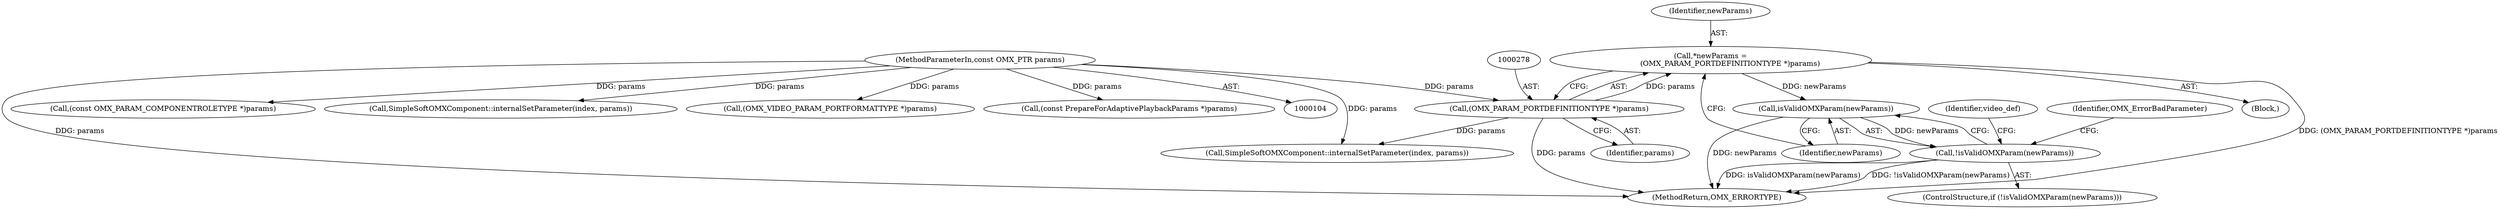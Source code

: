 digraph "0_Android_295c883fe3105b19bcd0f9e07d54c6b589fc5bff_40@pointer" {
"1000275" [label="(Call,*newParams =\n                 (OMX_PARAM_PORTDEFINITIONTYPE *)params)"];
"1000277" [label="(Call,(OMX_PARAM_PORTDEFINITIONTYPE *)params)"];
"1000106" [label="(MethodParameterIn,const OMX_PTR params)"];
"1000282" [label="(Call,isValidOMXParam(newParams))"];
"1000281" [label="(Call,!isValidOMXParam(newParams))"];
"1000282" [label="(Call,isValidOMXParam(newParams))"];
"1000275" [label="(Call,*newParams =\n                 (OMX_PARAM_PORTDEFINITIONTYPE *)params)"];
"1000281" [label="(Call,!isValidOMXParam(newParams))"];
"1000395" [label="(Call,SimpleSoftOMXComponent::internalSetParameter(index, params))"];
"1000289" [label="(Identifier,video_def)"];
"1000279" [label="(Identifier,params)"];
"1000286" [label="(Identifier,OMX_ErrorBadParameter)"];
"1000276" [label="(Identifier,newParams)"];
"1000120" [label="(Call,(const OMX_PARAM_COMPONENTROLETYPE *)params)"];
"1000400" [label="(Call,SimpleSoftOMXComponent::internalSetParameter(index, params))"];
"1000283" [label="(Identifier,newParams)"];
"1000151" [label="(Call,(OMX_VIDEO_PARAM_PORTFORMATTYPE *)params)"];
"1000280" [label="(ControlStructure,if (!isValidOMXParam(newParams)))"];
"1000273" [label="(Block,)"];
"1000403" [label="(MethodReturn,OMX_ERRORTYPE)"];
"1000106" [label="(MethodParameterIn,const OMX_PTR params)"];
"1000277" [label="(Call,(OMX_PARAM_PORTDEFINITIONTYPE *)params)"];
"1000225" [label="(Call,(const PrepareForAdaptivePlaybackParams *)params)"];
"1000275" -> "1000273"  [label="AST: "];
"1000275" -> "1000277"  [label="CFG: "];
"1000276" -> "1000275"  [label="AST: "];
"1000277" -> "1000275"  [label="AST: "];
"1000283" -> "1000275"  [label="CFG: "];
"1000275" -> "1000403"  [label="DDG: (OMX_PARAM_PORTDEFINITIONTYPE *)params"];
"1000277" -> "1000275"  [label="DDG: params"];
"1000275" -> "1000282"  [label="DDG: newParams"];
"1000277" -> "1000279"  [label="CFG: "];
"1000278" -> "1000277"  [label="AST: "];
"1000279" -> "1000277"  [label="AST: "];
"1000277" -> "1000403"  [label="DDG: params"];
"1000106" -> "1000277"  [label="DDG: params"];
"1000277" -> "1000395"  [label="DDG: params"];
"1000106" -> "1000104"  [label="AST: "];
"1000106" -> "1000403"  [label="DDG: params"];
"1000106" -> "1000120"  [label="DDG: params"];
"1000106" -> "1000151"  [label="DDG: params"];
"1000106" -> "1000225"  [label="DDG: params"];
"1000106" -> "1000395"  [label="DDG: params"];
"1000106" -> "1000400"  [label="DDG: params"];
"1000282" -> "1000281"  [label="AST: "];
"1000282" -> "1000283"  [label="CFG: "];
"1000283" -> "1000282"  [label="AST: "];
"1000281" -> "1000282"  [label="CFG: "];
"1000282" -> "1000403"  [label="DDG: newParams"];
"1000282" -> "1000281"  [label="DDG: newParams"];
"1000281" -> "1000280"  [label="AST: "];
"1000286" -> "1000281"  [label="CFG: "];
"1000289" -> "1000281"  [label="CFG: "];
"1000281" -> "1000403"  [label="DDG: isValidOMXParam(newParams)"];
"1000281" -> "1000403"  [label="DDG: !isValidOMXParam(newParams)"];
}
